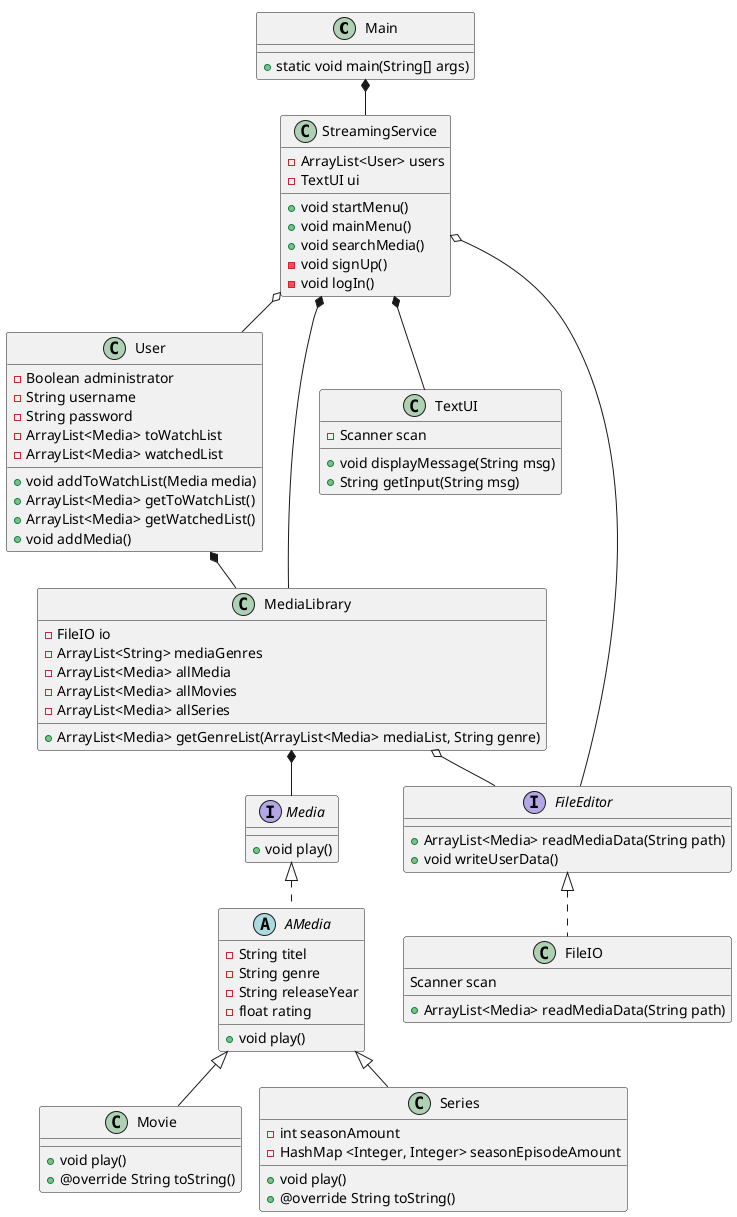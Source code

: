 @startuml
'https://plantuml.com/sequence-diagram
!pragma layout smetana

class Main
class StreamingService
class User
interface Media
abstract AMedia
class Movie
class Series
class MediaLibrary
class TextUI
class FileIO
interface FileEditor



AMedia  <|--  Movie
AMedia  <|--  Series
Media <|.- AMedia
FileEditor <|.- FileIO


StreamingService o--  User
StreamingService *-- MediaLibrary
StreamingService *-- TextUI
MediaLibrary *-- Media
MediaLibrary o-- FileEditor
StreamingService o-- FileEditor
User *-- MediaLibrary

Main *-- StreamingService

interface Media {
+void play()

}

abstract AMedia {
-String titel
-String genre
-String releaseYear
-float rating
+void play()
}

class Movie{
+void play()
+@override String toString()
}

class Series{
-int seasonAmount
-HashMap <Integer, Integer> seasonEpisodeAmount
+void play()
+@override String toString()
}


class User{
-Boolean administrator
-String username
-String password
-ArrayList<Media> toWatchList
-ArrayList<Media> watchedList

+void addToWatchList(Media media)
+ArrayList<Media> getToWatchList()
+ArrayList<Media> getWatchedList()
+void addMedia()
}

class TextUI{
-Scanner scan

+void displayMessage(String msg)
+String getInput(String msg)

}

class StreamingService{
-ArrayList<User> users
-TextUI ui

+void startMenu()
+void mainMenu()
+void searchMedia()
-void signUp()
-void logIn()


}

class FileIO{
Scanner scan
+ArrayList<Media> readMediaData(String path)
}

class MediaLibrary{
-FileIO io
-ArrayList<String> mediaGenres
-ArrayList<Media> allMedia
-ArrayList<Media> allMovies
-ArrayList<Media> allSeries
+ArrayList<Media> getGenreList(ArrayList<Media> mediaList, String genre)

}

class Main{
+static void main(String[] args)

}

interface FileEditor{
+ArrayList<Media> readMediaData(String path)
+void writeUserData()
}





@enduml